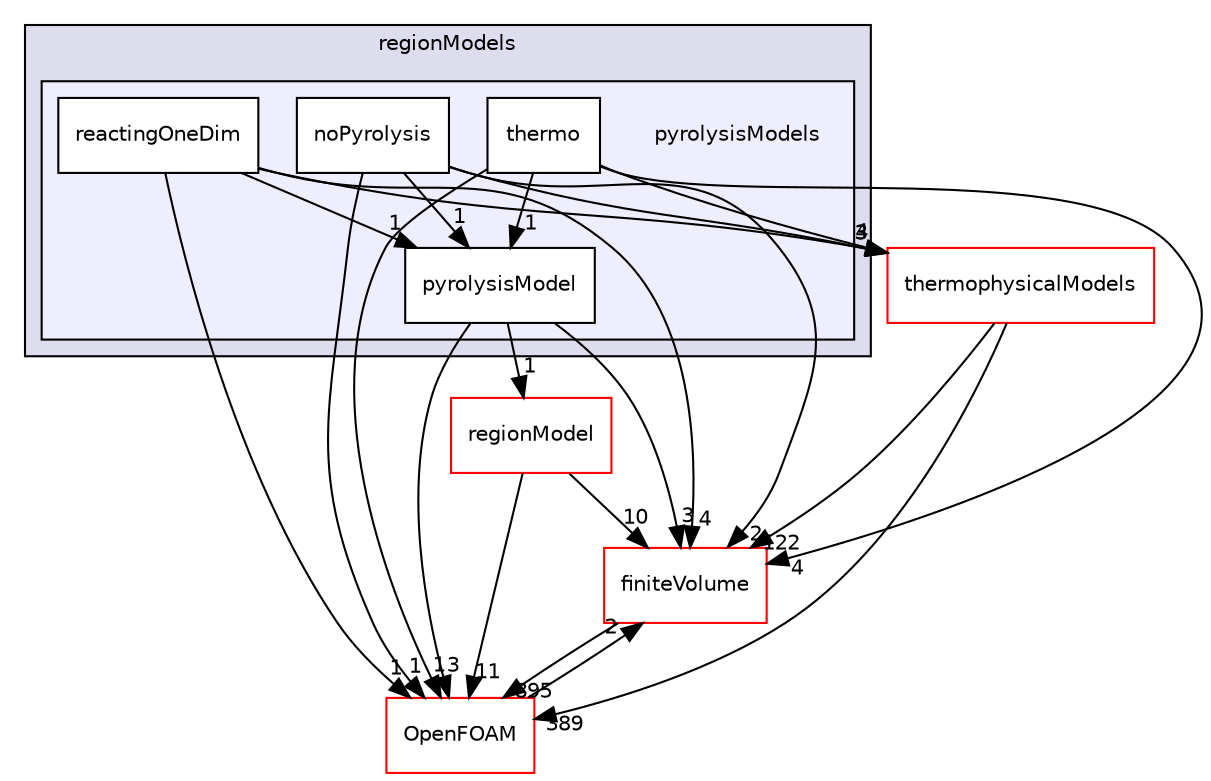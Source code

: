 digraph "src/regionModels/pyrolysisModels" {
  bgcolor=transparent;
  compound=true
  node [ fontsize="10", fontname="Helvetica"];
  edge [ labelfontsize="10", labelfontname="Helvetica"];
  subgraph clusterdir_1cee61ac5e24023b73c87e3e265bd2be {
    graph [ bgcolor="#ddddee", pencolor="black", label="regionModels" fontname="Helvetica", fontsize="10", URL="dir_1cee61ac5e24023b73c87e3e265bd2be.html"]
  subgraph clusterdir_11cc16c52a2c1ae001c7d6462411633c {
    graph [ bgcolor="#eeeeff", pencolor="black", label="" URL="dir_11cc16c52a2c1ae001c7d6462411633c.html"];
    dir_11cc16c52a2c1ae001c7d6462411633c [shape=plaintext label="pyrolysisModels"];
    dir_83527e804c9091e4399df489098e7cd4 [shape=box label="noPyrolysis" color="black" fillcolor="white" style="filled" URL="dir_83527e804c9091e4399df489098e7cd4.html"];
    dir_a0ba3e92c6d001daa1167efa27bc8080 [shape=box label="pyrolysisModel" color="black" fillcolor="white" style="filled" URL="dir_a0ba3e92c6d001daa1167efa27bc8080.html"];
    dir_ea175580cc8c8f187a7438a4f02d04e8 [shape=box label="reactingOneDim" color="black" fillcolor="white" style="filled" URL="dir_ea175580cc8c8f187a7438a4f02d04e8.html"];
    dir_39615f4e8f9fc4c92b6891f4153eb8ef [shape=box label="thermo" color="black" fillcolor="white" style="filled" URL="dir_39615f4e8f9fc4c92b6891f4153eb8ef.html"];
  }
  }
  dir_9bd15774b555cf7259a6fa18f99fe99b [shape=box label="finiteVolume" color="red" URL="dir_9bd15774b555cf7259a6fa18f99fe99b.html"];
  dir_e1879fa133c4c7d7be31da46fdc26b53 [shape=box label="regionModel" color="red" URL="dir_e1879fa133c4c7d7be31da46fdc26b53.html"];
  dir_2778d089ec5c4f66810b11f753867003 [shape=box label="thermophysicalModels" color="red" URL="dir_2778d089ec5c4f66810b11f753867003.html"];
  dir_c5473ff19b20e6ec4dfe5c310b3778a8 [shape=box label="OpenFOAM" color="red" URL="dir_c5473ff19b20e6ec4dfe5c310b3778a8.html"];
  dir_9bd15774b555cf7259a6fa18f99fe99b->dir_c5473ff19b20e6ec4dfe5c310b3778a8 [headlabel="895", labeldistance=1.5 headhref="dir_000814_002151.html"];
  dir_39615f4e8f9fc4c92b6891f4153eb8ef->dir_9bd15774b555cf7259a6fa18f99fe99b [headlabel="4", labeldistance=1.5 headhref="dir_003398_000814.html"];
  dir_39615f4e8f9fc4c92b6891f4153eb8ef->dir_a0ba3e92c6d001daa1167efa27bc8080 [headlabel="1", labeldistance=1.5 headhref="dir_003398_003396.html"];
  dir_39615f4e8f9fc4c92b6891f4153eb8ef->dir_2778d089ec5c4f66810b11f753867003 [headlabel="4", labeldistance=1.5 headhref="dir_003398_001225.html"];
  dir_39615f4e8f9fc4c92b6891f4153eb8ef->dir_c5473ff19b20e6ec4dfe5c310b3778a8 [headlabel="1", labeldistance=1.5 headhref="dir_003398_002151.html"];
  dir_e1879fa133c4c7d7be31da46fdc26b53->dir_9bd15774b555cf7259a6fa18f99fe99b [headlabel="10", labeldistance=1.5 headhref="dir_003406_000814.html"];
  dir_e1879fa133c4c7d7be31da46fdc26b53->dir_c5473ff19b20e6ec4dfe5c310b3778a8 [headlabel="11", labeldistance=1.5 headhref="dir_003406_002151.html"];
  dir_a0ba3e92c6d001daa1167efa27bc8080->dir_9bd15774b555cf7259a6fa18f99fe99b [headlabel="3", labeldistance=1.5 headhref="dir_003396_000814.html"];
  dir_a0ba3e92c6d001daa1167efa27bc8080->dir_e1879fa133c4c7d7be31da46fdc26b53 [headlabel="1", labeldistance=1.5 headhref="dir_003396_003406.html"];
  dir_a0ba3e92c6d001daa1167efa27bc8080->dir_c5473ff19b20e6ec4dfe5c310b3778a8 [headlabel="3", labeldistance=1.5 headhref="dir_003396_002151.html"];
  dir_83527e804c9091e4399df489098e7cd4->dir_9bd15774b555cf7259a6fa18f99fe99b [headlabel="2", labeldistance=1.5 headhref="dir_003395_000814.html"];
  dir_83527e804c9091e4399df489098e7cd4->dir_a0ba3e92c6d001daa1167efa27bc8080 [headlabel="1", labeldistance=1.5 headhref="dir_003395_003396.html"];
  dir_83527e804c9091e4399df489098e7cd4->dir_2778d089ec5c4f66810b11f753867003 [headlabel="3", labeldistance=1.5 headhref="dir_003395_001225.html"];
  dir_83527e804c9091e4399df489098e7cd4->dir_c5473ff19b20e6ec4dfe5c310b3778a8 [headlabel="1", labeldistance=1.5 headhref="dir_003395_002151.html"];
  dir_2778d089ec5c4f66810b11f753867003->dir_9bd15774b555cf7259a6fa18f99fe99b [headlabel="122", labeldistance=1.5 headhref="dir_001225_000814.html"];
  dir_2778d089ec5c4f66810b11f753867003->dir_c5473ff19b20e6ec4dfe5c310b3778a8 [headlabel="389", labeldistance=1.5 headhref="dir_001225_002151.html"];
  dir_c5473ff19b20e6ec4dfe5c310b3778a8->dir_9bd15774b555cf7259a6fa18f99fe99b [headlabel="2", labeldistance=1.5 headhref="dir_002151_000814.html"];
  dir_ea175580cc8c8f187a7438a4f02d04e8->dir_9bd15774b555cf7259a6fa18f99fe99b [headlabel="4", labeldistance=1.5 headhref="dir_003397_000814.html"];
  dir_ea175580cc8c8f187a7438a4f02d04e8->dir_a0ba3e92c6d001daa1167efa27bc8080 [headlabel="1", labeldistance=1.5 headhref="dir_003397_003396.html"];
  dir_ea175580cc8c8f187a7438a4f02d04e8->dir_2778d089ec5c4f66810b11f753867003 [headlabel="3", labeldistance=1.5 headhref="dir_003397_001225.html"];
  dir_ea175580cc8c8f187a7438a4f02d04e8->dir_c5473ff19b20e6ec4dfe5c310b3778a8 [headlabel="1", labeldistance=1.5 headhref="dir_003397_002151.html"];
}
